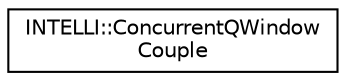 digraph "Graphical Class Hierarchy"
{
 // LATEX_PDF_SIZE
  edge [fontname="Helvetica",fontsize="10",labelfontname="Helvetica",labelfontsize="10"];
  node [fontname="Helvetica",fontsize="10",shape=record];
  rankdir="LR";
  Node0 [label="INTELLI::ConcurrentQWindow\lCouple",height=0.2,width=0.4,color="black", fillcolor="white", style="filled",URL="$classINTELLI_1_1ConcurrentQWindowCouple.html",tooltip=" "];
}
